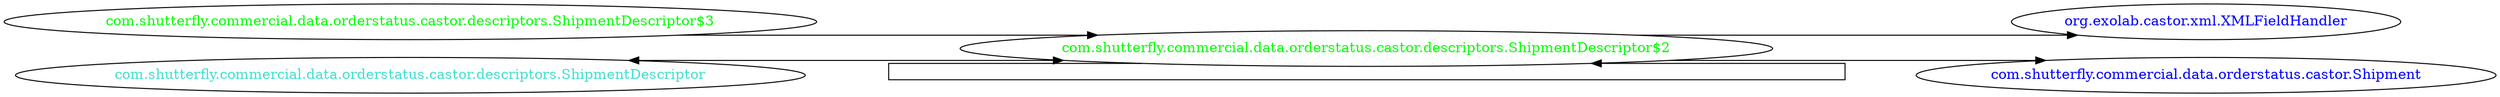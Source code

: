 digraph dependencyGraph {
 concentrate=true;
 ranksep="2.0";
 rankdir="LR"; 
 splines="ortho";
"com.shutterfly.commercial.data.orderstatus.castor.descriptors.ShipmentDescriptor$2" [fontcolor="red"];
"org.exolab.castor.xml.XMLFieldHandler" [ fontcolor="blue" ];
"com.shutterfly.commercial.data.orderstatus.castor.descriptors.ShipmentDescriptor$2"->"org.exolab.castor.xml.XMLFieldHandler";
"com.shutterfly.commercial.data.orderstatus.castor.Shipment" [ fontcolor="blue" ];
"com.shutterfly.commercial.data.orderstatus.castor.descriptors.ShipmentDescriptor$2"->"com.shutterfly.commercial.data.orderstatus.castor.Shipment";
"com.shutterfly.commercial.data.orderstatus.castor.descriptors.ShipmentDescriptor$2" [ fontcolor="green" ];
"com.shutterfly.commercial.data.orderstatus.castor.descriptors.ShipmentDescriptor$2"->"com.shutterfly.commercial.data.orderstatus.castor.descriptors.ShipmentDescriptor$2";
"com.shutterfly.commercial.data.orderstatus.castor.descriptors.ShipmentDescriptor$3" [ fontcolor="green" ];
"com.shutterfly.commercial.data.orderstatus.castor.descriptors.ShipmentDescriptor$3"->"com.shutterfly.commercial.data.orderstatus.castor.descriptors.ShipmentDescriptor$2";
"com.shutterfly.commercial.data.orderstatus.castor.descriptors.ShipmentDescriptor" [ fontcolor="turquoise" ];
"com.shutterfly.commercial.data.orderstatus.castor.descriptors.ShipmentDescriptor"->"com.shutterfly.commercial.data.orderstatus.castor.descriptors.ShipmentDescriptor$2" [dir=both];
}